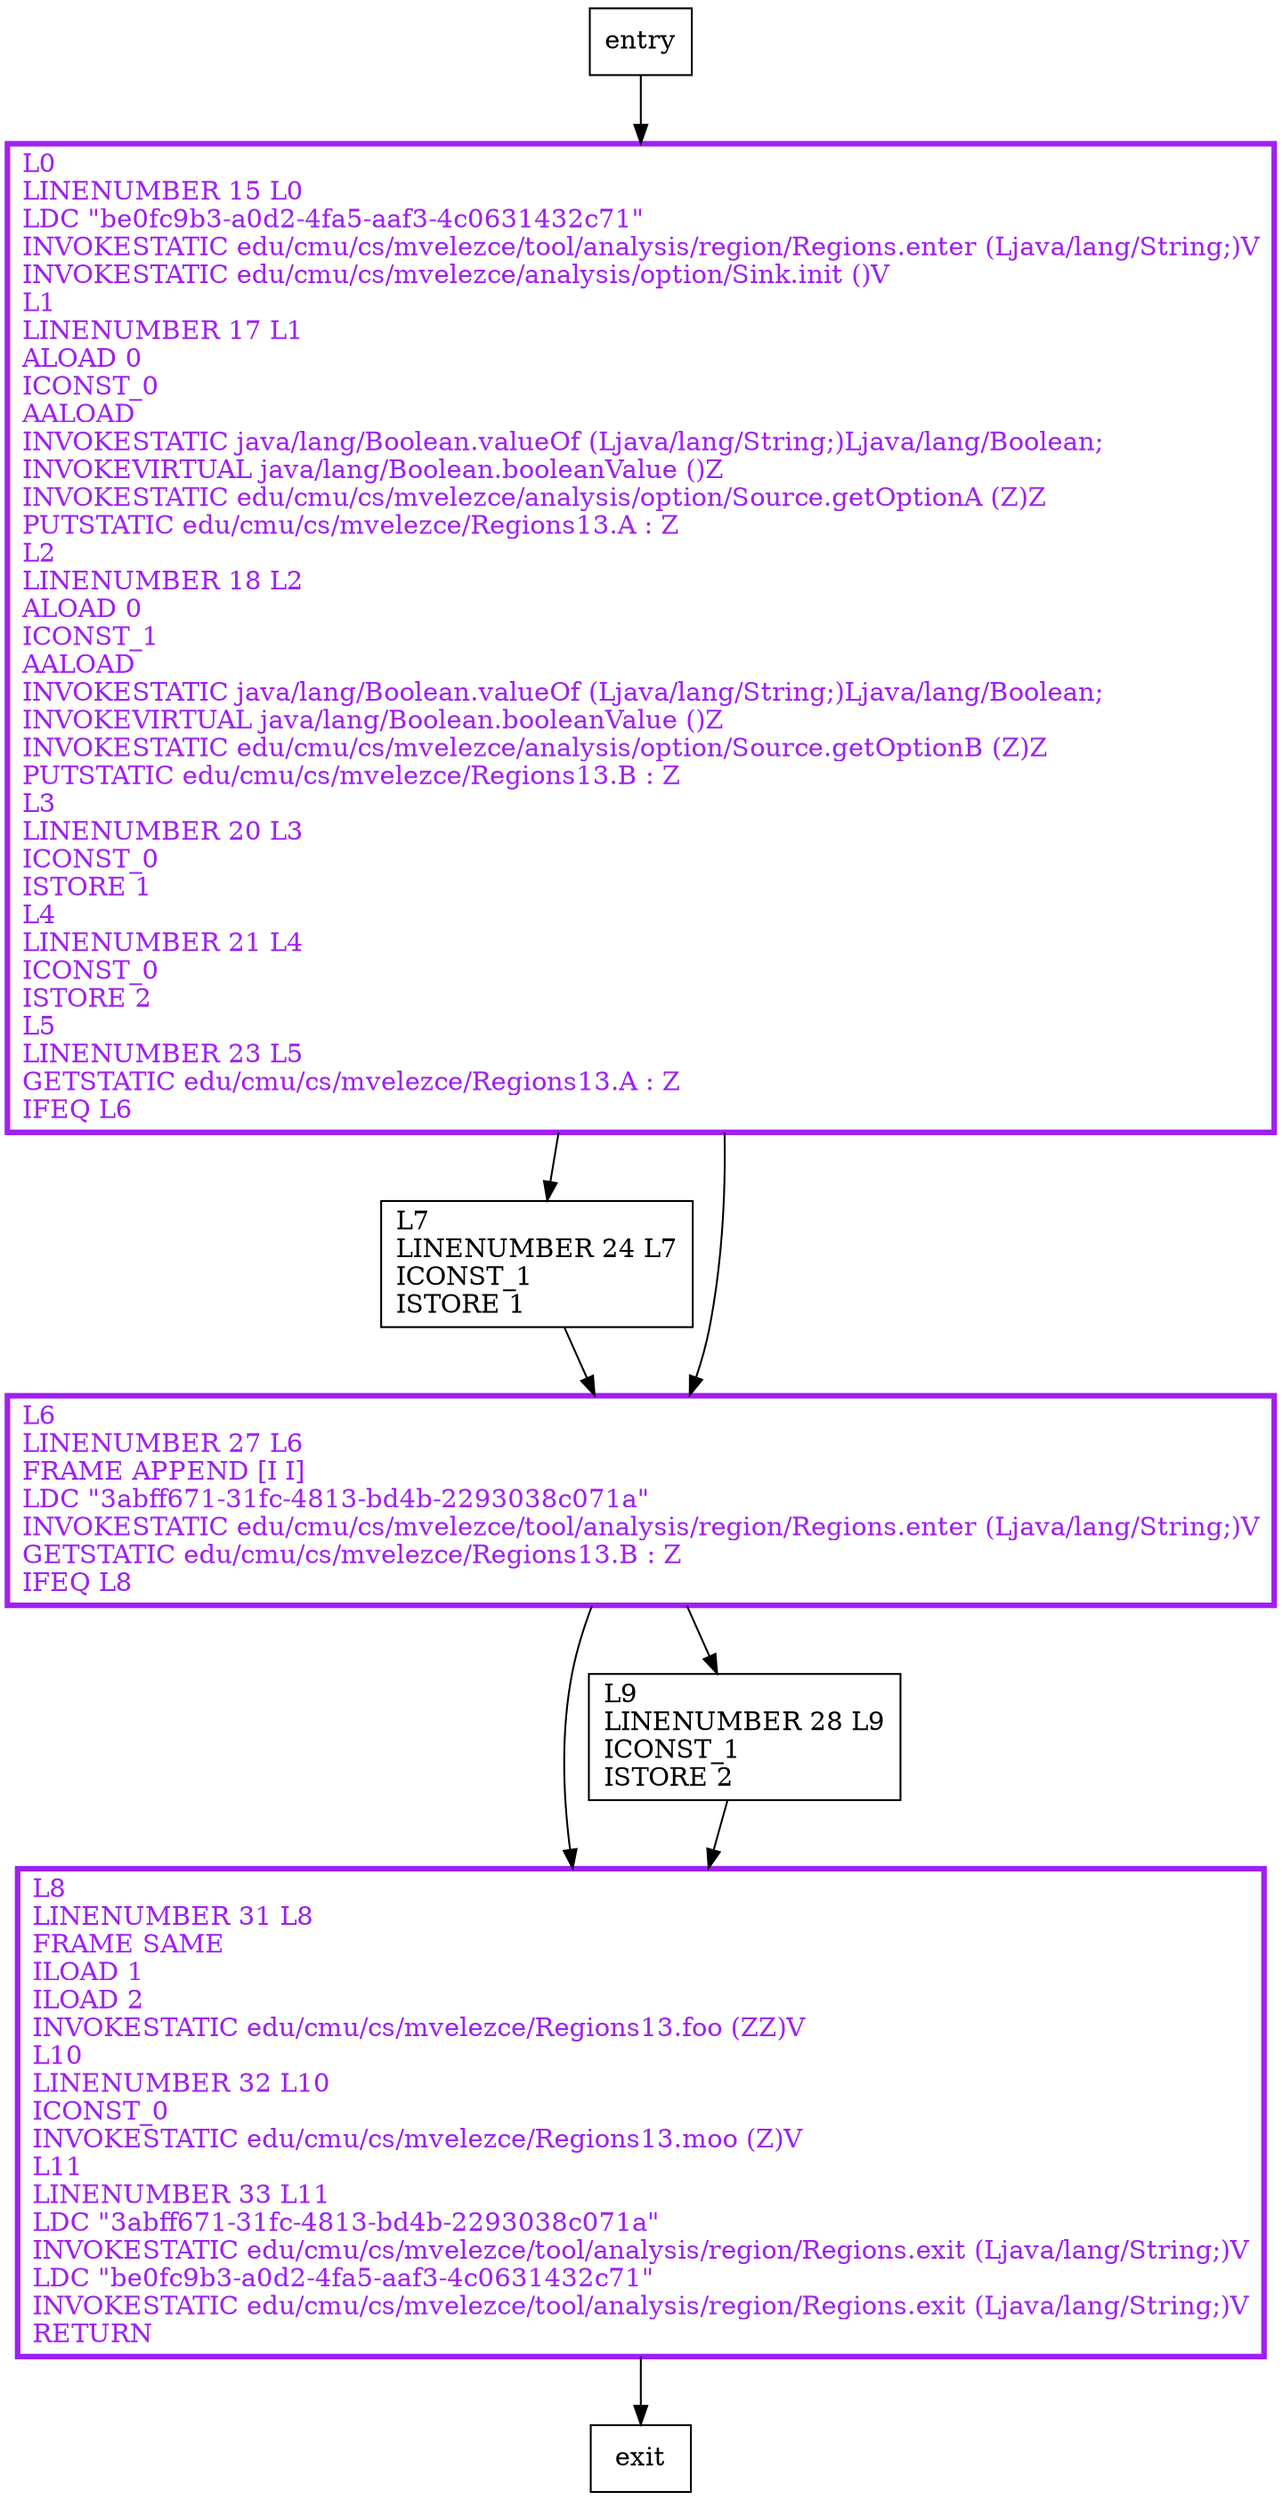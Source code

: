 digraph main {
node [shape=record];
451238316 [label="L8\lLINENUMBER 31 L8\lFRAME SAME\lILOAD 1\lILOAD 2\lINVOKESTATIC edu/cmu/cs/mvelezce/Regions13.foo (ZZ)V\lL10\lLINENUMBER 32 L10\lICONST_0\lINVOKESTATIC edu/cmu/cs/mvelezce/Regions13.moo (Z)V\lL11\lLINENUMBER 33 L11\lLDC \"3abff671-31fc-4813-bd4b-2293038c071a\"\lINVOKESTATIC edu/cmu/cs/mvelezce/tool/analysis/region/Regions.exit (Ljava/lang/String;)V\lLDC \"be0fc9b3-a0d2-4fa5-aaf3-4c0631432c71\"\lINVOKESTATIC edu/cmu/cs/mvelezce/tool/analysis/region/Regions.exit (Ljava/lang/String;)V\lRETURN\l"];
2107051302 [label="L7\lLINENUMBER 24 L7\lICONST_1\lISTORE 1\l"];
686533195 [label="L0\lLINENUMBER 15 L0\lLDC \"be0fc9b3-a0d2-4fa5-aaf3-4c0631432c71\"\lINVOKESTATIC edu/cmu/cs/mvelezce/tool/analysis/region/Regions.enter (Ljava/lang/String;)V\lINVOKESTATIC edu/cmu/cs/mvelezce/analysis/option/Sink.init ()V\lL1\lLINENUMBER 17 L1\lALOAD 0\lICONST_0\lAALOAD\lINVOKESTATIC java/lang/Boolean.valueOf (Ljava/lang/String;)Ljava/lang/Boolean;\lINVOKEVIRTUAL java/lang/Boolean.booleanValue ()Z\lINVOKESTATIC edu/cmu/cs/mvelezce/analysis/option/Source.getOptionA (Z)Z\lPUTSTATIC edu/cmu/cs/mvelezce/Regions13.A : Z\lL2\lLINENUMBER 18 L2\lALOAD 0\lICONST_1\lAALOAD\lINVOKESTATIC java/lang/Boolean.valueOf (Ljava/lang/String;)Ljava/lang/Boolean;\lINVOKEVIRTUAL java/lang/Boolean.booleanValue ()Z\lINVOKESTATIC edu/cmu/cs/mvelezce/analysis/option/Source.getOptionB (Z)Z\lPUTSTATIC edu/cmu/cs/mvelezce/Regions13.B : Z\lL3\lLINENUMBER 20 L3\lICONST_0\lISTORE 1\lL4\lLINENUMBER 21 L4\lICONST_0\lISTORE 2\lL5\lLINENUMBER 23 L5\lGETSTATIC edu/cmu/cs/mvelezce/Regions13.A : Z\lIFEQ L6\l"];
1873346889 [label="L9\lLINENUMBER 28 L9\lICONST_1\lISTORE 2\l"];
584341178 [label="L6\lLINENUMBER 27 L6\lFRAME APPEND [I I]\lLDC \"3abff671-31fc-4813-bd4b-2293038c071a\"\lINVOKESTATIC edu/cmu/cs/mvelezce/tool/analysis/region/Regions.enter (Ljava/lang/String;)V\lGETSTATIC edu/cmu/cs/mvelezce/Regions13.B : Z\lIFEQ L8\l"];
entry;
exit;
451238316 -> exit;
entry -> 686533195;
2107051302 -> 584341178;
686533195 -> 2107051302;
686533195 -> 584341178;
1873346889 -> 451238316;
584341178 -> 451238316;
584341178 -> 1873346889;
451238316[fontcolor="purple", penwidth=3, color="purple"];
686533195[fontcolor="purple", penwidth=3, color="purple"];
584341178[fontcolor="purple", penwidth=3, color="purple"];
}
